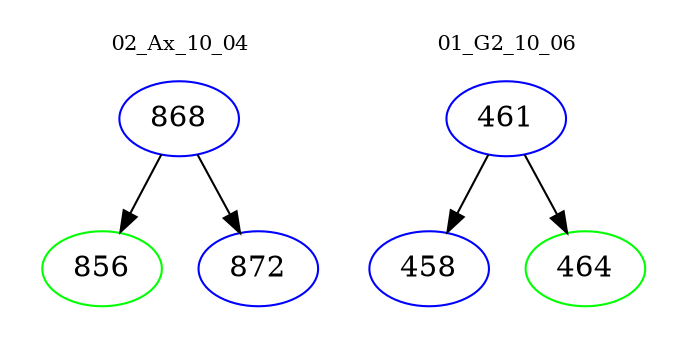 digraph{
subgraph cluster_0 {
color = white
label = "02_Ax_10_04";
fontsize=10;
T0_868 [label="868", color="blue"]
T0_868 -> T0_856 [color="black"]
T0_856 [label="856", color="green"]
T0_868 -> T0_872 [color="black"]
T0_872 [label="872", color="blue"]
}
subgraph cluster_1 {
color = white
label = "01_G2_10_06";
fontsize=10;
T1_461 [label="461", color="blue"]
T1_461 -> T1_458 [color="black"]
T1_458 [label="458", color="blue"]
T1_461 -> T1_464 [color="black"]
T1_464 [label="464", color="green"]
}
}

